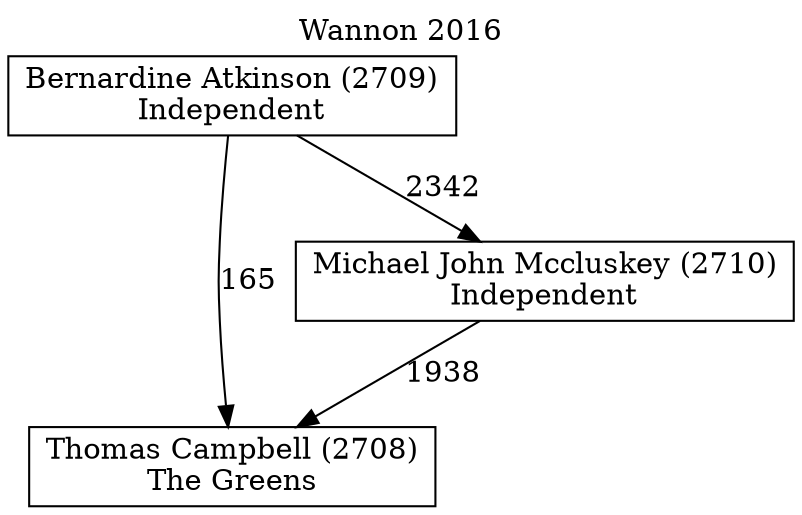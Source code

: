 // House preference flow
digraph "Thomas Campbell (2708)_Wannon_2016" {
	graph [label="Wannon 2016" labelloc=t mclimit=10]
	node [shape=box]
	"Thomas Campbell (2708)" [label="Thomas Campbell (2708)
The Greens"]
	"Bernardine Atkinson (2709)" [label="Bernardine Atkinson (2709)
Independent"]
	"Michael John Mccluskey (2710)" [label="Michael John Mccluskey (2710)
Independent"]
	"Bernardine Atkinson (2709)" -> "Michael John Mccluskey (2710)" [label=2342]
	"Michael John Mccluskey (2710)" -> "Thomas Campbell (2708)" [label=1938]
	"Bernardine Atkinson (2709)" -> "Thomas Campbell (2708)" [label=165]
}
